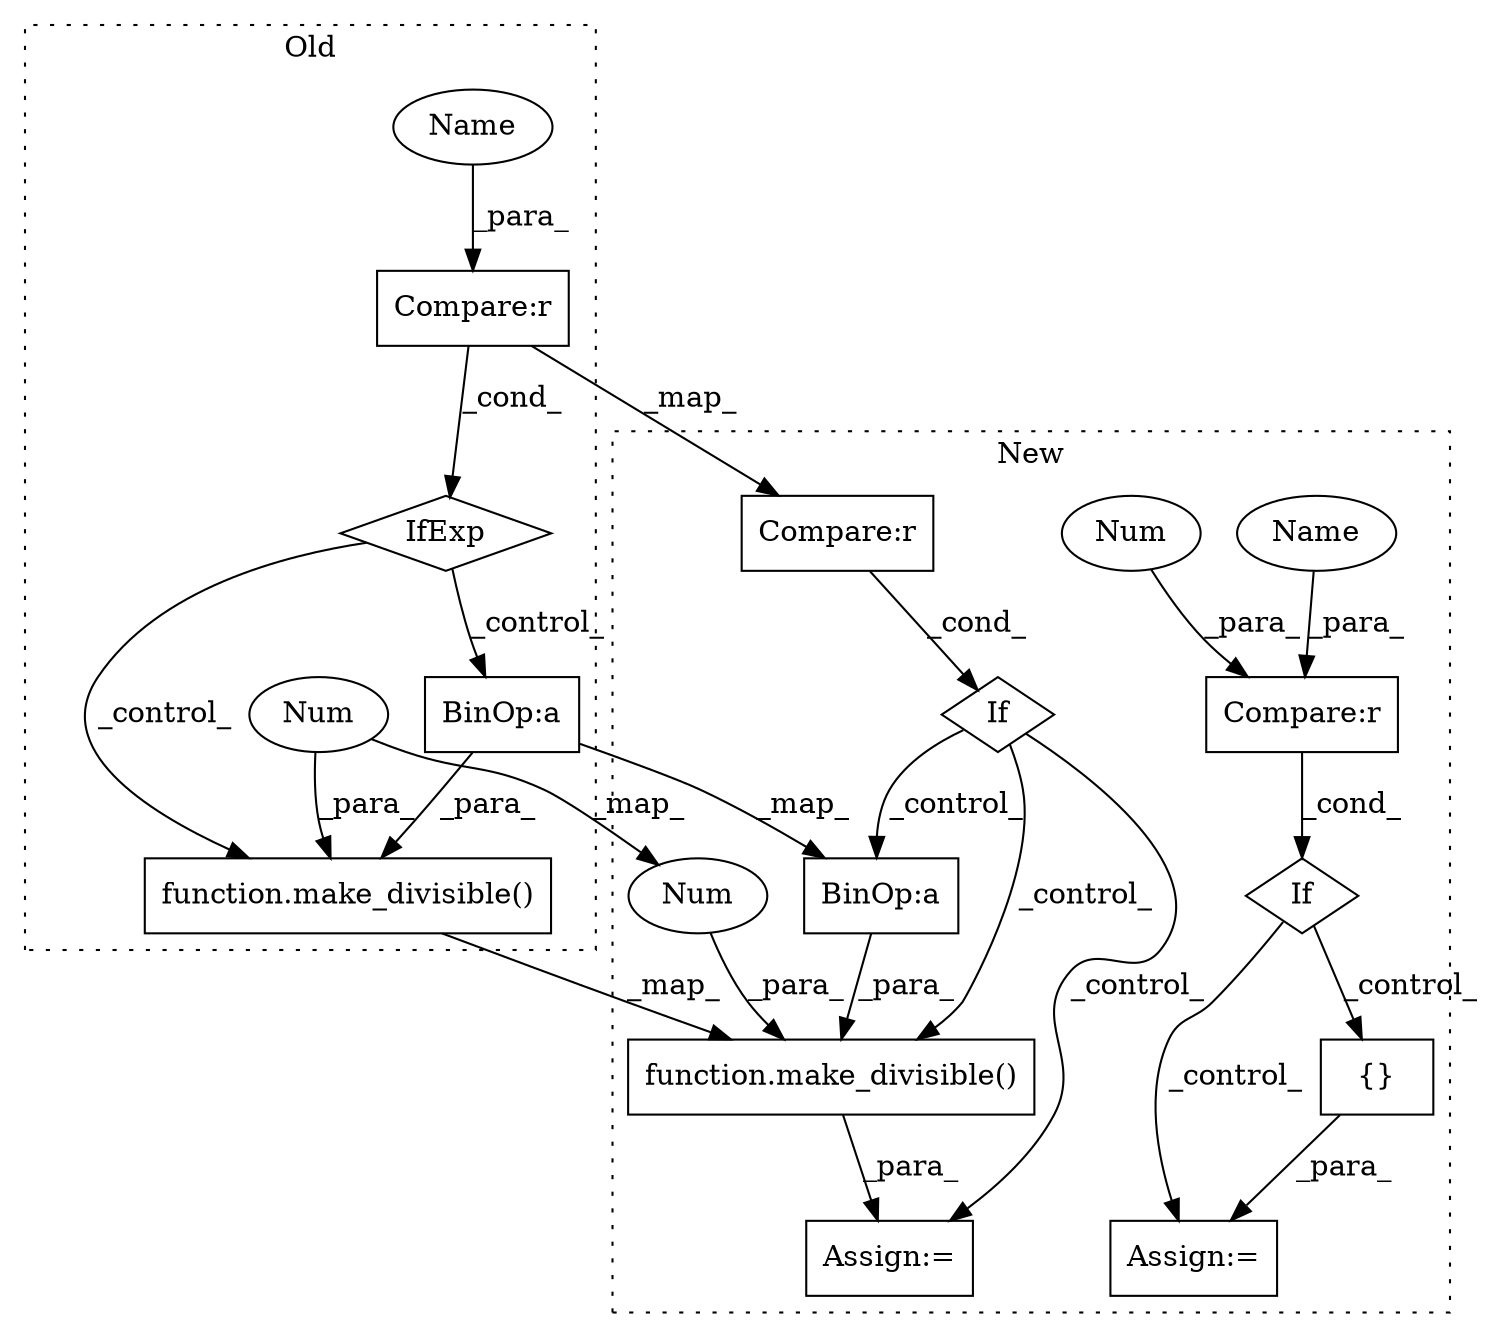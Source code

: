 digraph G {
subgraph cluster0 {
1 [label="function.make_divisible()" a="75" s="9867,9892" l="15,1" shape="box"];
3 [label="BinOp:a" a="82" s="9884" l="3" shape="box"];
5 [label="Num" a="76" s="9891" l="1" shape="ellipse"];
9 [label="IfExp" a="51" s="9893,9905" l="4,6" shape="diamond"];
10 [label="Compare:r" a="40" s="9897" l="8" shape="box"];
17 [label="Name" a="87" s="9897" l="2" shape="ellipse"];
label = "Old";
style="dotted";
}
subgraph cluster1 {
2 [label="function.make_divisible()" a="75" s="9608,9633" l="15,1" shape="box"];
4 [label="BinOp:a" a="82" s="9625" l="3" shape="box"];
6 [label="Num" a="76" s="9632" l="1" shape="ellipse"];
7 [label="Assign:=" a="68" s="9605" l="3" shape="box"];
8 [label="If" a="96" s="9557" l="3" shape="diamond"];
11 [label="Compare:r" a="40" s="9560" l="8" shape="box"];
12 [label="If" a="96" s="10836" l="3" shape="diamond"];
13 [label="Compare:r" a="40" s="10839" l="6" shape="box"];
14 [label="{}" a="59" s="10864,10864" l="2,1" shape="box"];
15 [label="Num" a="76" s="10844" l="1" shape="ellipse"];
16 [label="Assign:=" a="68" s="10861" l="3" shape="box"];
18 [label="Name" a="87" s="10839" l="1" shape="ellipse"];
label = "New";
style="dotted";
}
1 -> 2 [label="_map_"];
2 -> 7 [label="_para_"];
3 -> 1 [label="_para_"];
3 -> 4 [label="_map_"];
4 -> 2 [label="_para_"];
5 -> 1 [label="_para_"];
5 -> 6 [label="_map_"];
6 -> 2 [label="_para_"];
8 -> 2 [label="_control_"];
8 -> 7 [label="_control_"];
8 -> 4 [label="_control_"];
9 -> 1 [label="_control_"];
9 -> 3 [label="_control_"];
10 -> 11 [label="_map_"];
10 -> 9 [label="_cond_"];
11 -> 8 [label="_cond_"];
12 -> 16 [label="_control_"];
12 -> 14 [label="_control_"];
13 -> 12 [label="_cond_"];
14 -> 16 [label="_para_"];
15 -> 13 [label="_para_"];
17 -> 10 [label="_para_"];
18 -> 13 [label="_para_"];
}